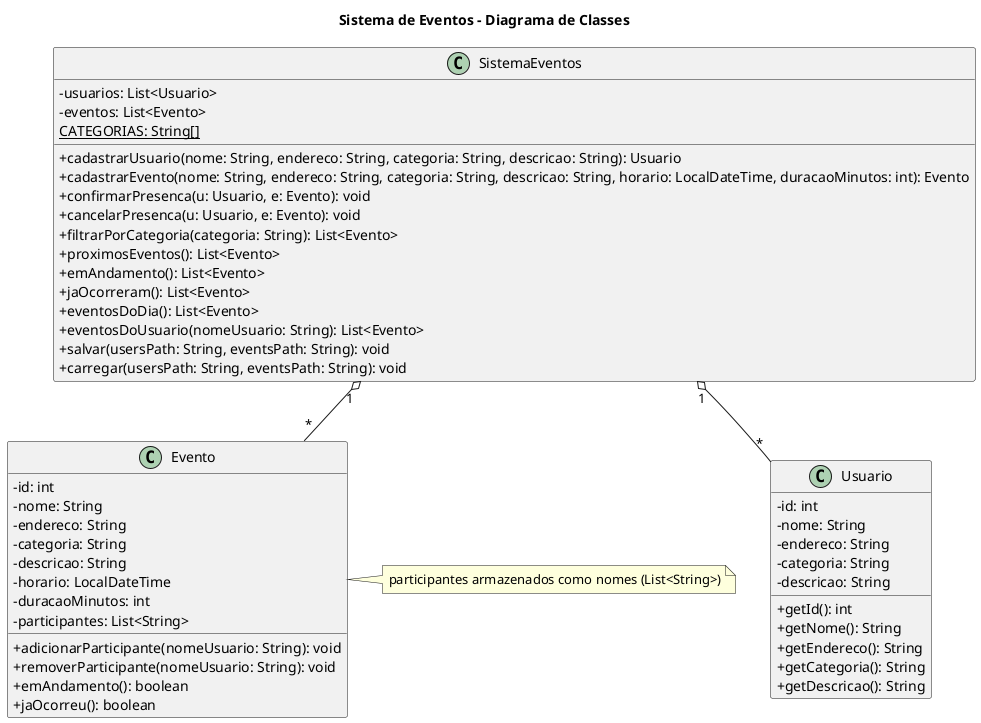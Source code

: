 @startuml SistemaEventos
skinparam classAttributeIconSize 0
title Sistema de Eventos – Diagrama de Classes

class Usuario {
  - id: int
  - nome: String
  - endereco: String
  - categoria: String
  - descricao: String
  + getId(): int
  + getNome(): String
  + getEndereco(): String
  + getCategoria(): String
  + getDescricao(): String
}

class Evento {
  - id: int
  - nome: String
  - endereco: String
  - categoria: String
  - descricao: String
  - horario: LocalDateTime
  - duracaoMinutos: int
  - participantes: List<String>
  + adicionarParticipante(nomeUsuario: String): void
  + removerParticipante(nomeUsuario: String): void
  + emAndamento(): boolean
  + jaOcorreu(): boolean
}

class SistemaEventos {
  - usuarios: List<Usuario>
  - eventos: List<Evento>
  {static} CATEGORIAS: String[]
  + cadastrarUsuario(nome: String, endereco: String, categoria: String, descricao: String): Usuario
  + cadastrarEvento(nome: String, endereco: String, categoria: String, descricao: String, horario: LocalDateTime, duracaoMinutos: int): Evento
  + confirmarPresenca(u: Usuario, e: Evento): void
  + cancelarPresenca(u: Usuario, e: Evento): void
  + filtrarPorCategoria(categoria: String): List<Evento>
  + proximosEventos(): List<Evento>
  + emAndamento(): List<Evento>
  + jaOcorreram(): List<Evento>
  + eventosDoDia(): List<Evento>
  + eventosDoUsuario(nomeUsuario: String): List<Evento>
  + salvar(usersPath: String, eventsPath: String): void
  + carregar(usersPath: String, eventsPath: String): void
}

SistemaEventos "1" o-- "*" Usuario
SistemaEventos "1" o-- "*" Evento

note right of Evento
  participantes armazenados como nomes (List<String>)
end note
@enduml

